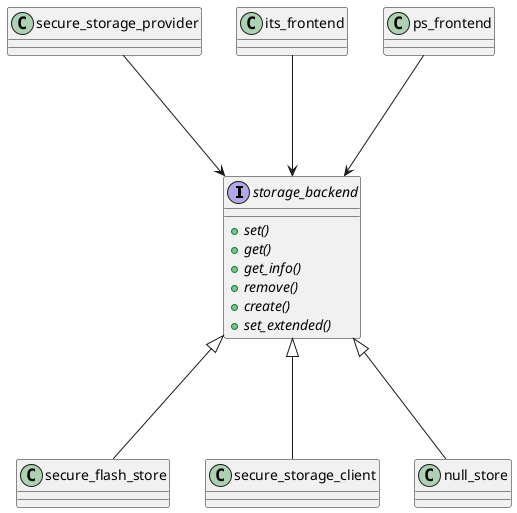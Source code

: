 '-------------------------------------------------------------------------------
' Copyright (c) 2021, Arm Limited and Contributors. All rights reserved.
'
' SPDX-License-Identifier: BSD-3-Clause
'
'-------------------------------------------------------------------------------

@startuml

interface storage_backend
{
	+{abstract} set()
	+{abstract} get()
	+{abstract} get_info()
	+{abstract} remove()
	+{abstract} create()
	+{abstract} set_extended()
}

secure_flash_store -u--|> storage_backend
secure_storage_client -u--|> storage_backend
null_store -u--|> storage_backend

secure_storage_provider -d--> storage_backend
its_frontend -d--> storage_backend
ps_frontend -d--> storage_backend

@enduml
